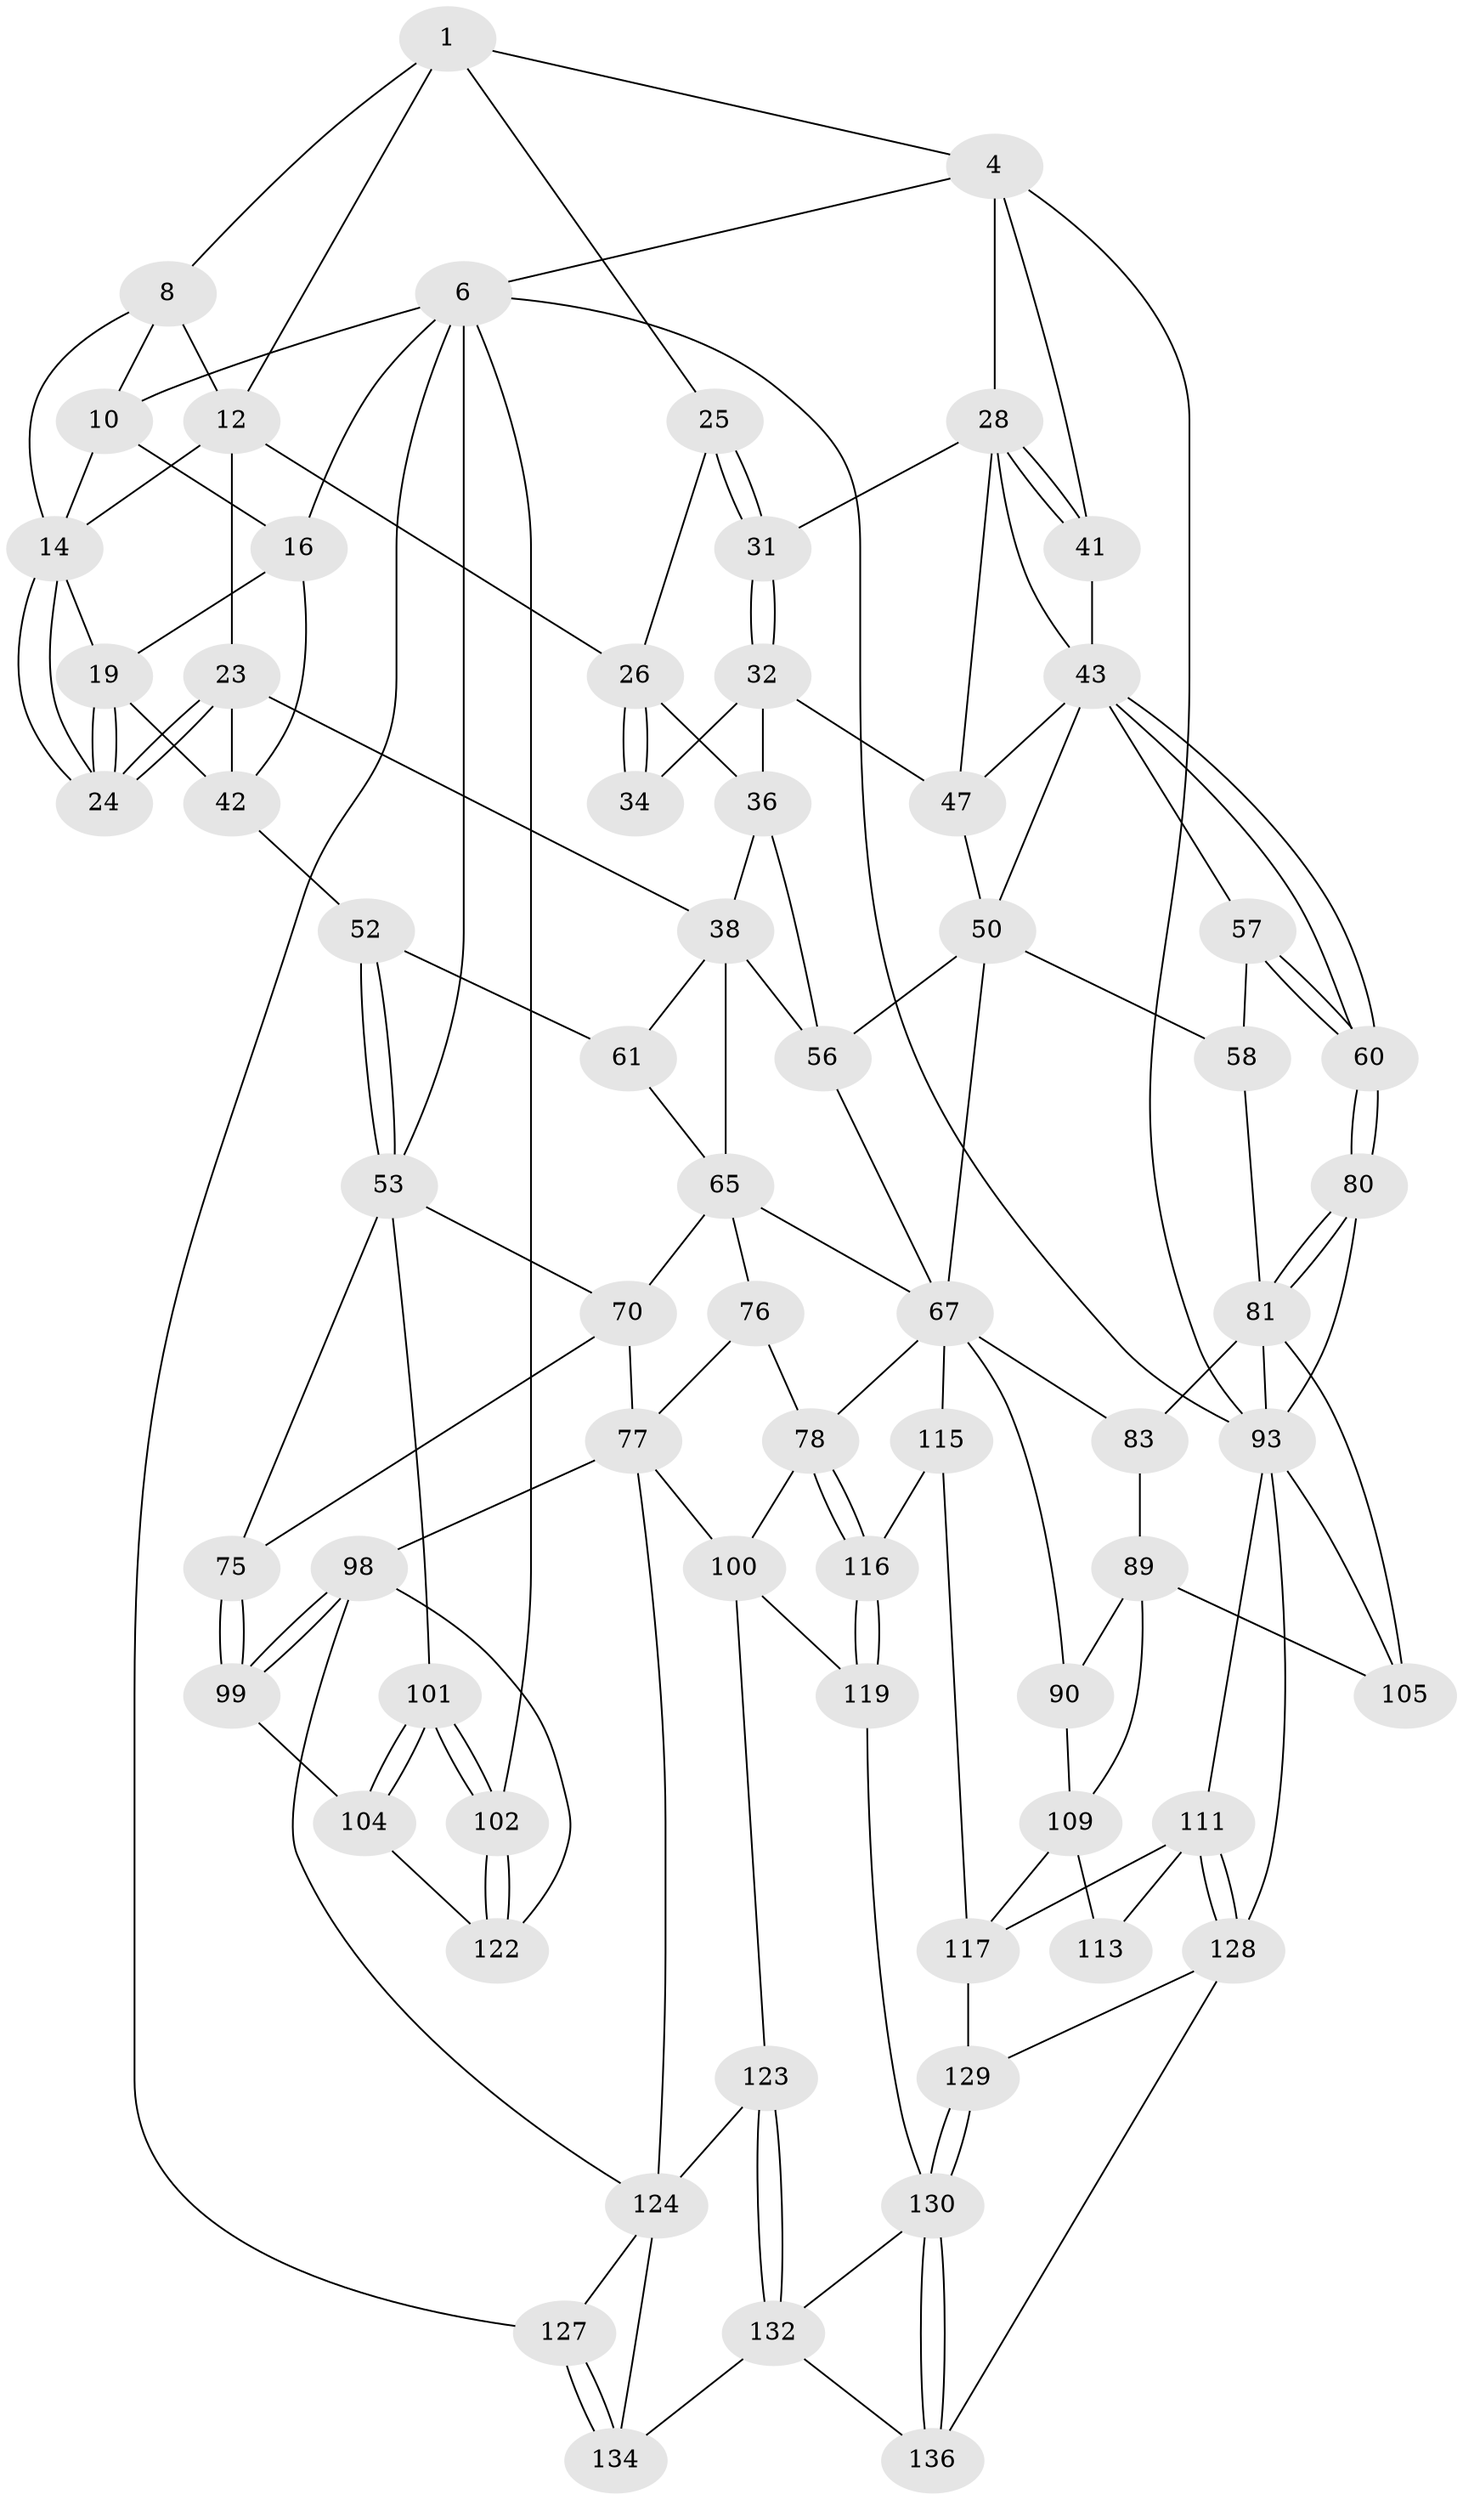 // original degree distribution, {3: 0.029411764705882353, 5: 0.5, 4: 0.22794117647058823, 6: 0.2426470588235294}
// Generated by graph-tools (version 1.1) at 2025/17/03/09/25 04:17:12]
// undirected, 68 vertices, 155 edges
graph export_dot {
graph [start="1"]
  node [color=gray90,style=filled];
  1 [pos="+0.3151796646476452+0",super="+2"];
  4 [pos="+0.876400872172647+0",super="+5"];
  6 [pos="+0+0",super="+103+17+7"];
  8 [pos="+0.3024807828864424+0",super="+9"];
  10 [pos="+0.18543839720604435+0.0660434262978399",super="+11"];
  12 [pos="+0.4671500947668563+0.07328662009976464",super="+13+22"];
  14 [pos="+0.32326989191415406+0.15885680604965086",super="+15"];
  16 [pos="+0.005815584721002352+0.14622137034882088",super="+21"];
  19 [pos="+0.17851155863909973+0.13811430994868254",super="+20"];
  23 [pos="+0.33865298677460914+0.25664780128673487",super="+40"];
  24 [pos="+0.3224254346855637+0.1881408898571236"];
  25 [pos="+0.7344326817188122+0"];
  26 [pos="+0.5595868469896408+0.13407661222130765",super="+27"];
  28 [pos="+0.9138020943772153+0.128990568640957",super="+29"];
  31 [pos="+0.7303490550080296+0.02454783691412399"];
  32 [pos="+0.633490669466439+0.21914026912475754",super="+33"];
  34 [pos="+0.5775834796928033+0.17505777810479353"];
  36 [pos="+0.47730104985230837+0.2701630470624343",super="+37"];
  38 [pos="+0.41560452590199226+0.3114806714516936",super="+39+64"];
  41 [pos="+1+0.2906935325548411"];
  42 [pos="+0.2372944073056853+0.2864720410614673",super="+49"];
  43 [pos="+1+0.33167409438906126",super="+44"];
  47 [pos="+0.7910271758492772+0.2055017462030251",super="+48"];
  50 [pos="+0.7605606903375728+0.4005393911104774",super="+59+51"];
  52 [pos="+0.09067459981222069+0.3962840522724741",super="+62"];
  53 [pos="+0.05815330243575582+0.4134287758888253",super="+54"];
  56 [pos="+0.6150234441094325+0.3748120634156388",super="+63"];
  57 [pos="+0.8915188656522901+0.41347094261205536"];
  58 [pos="+0.864309934993512+0.4307669511638427"];
  60 [pos="+1+0.34946380534574417"];
  61 [pos="+0.321435742759556+0.4311916943558191"];
  65 [pos="+0.48922420424241947+0.5262973996333944",super="+66"];
  67 [pos="+0.8108019813171349+0.4500565176775621",super="+68+85"];
  70 [pos="+0.21220846464936663+0.4731869859561705",super="+72"];
  75 [pos="+0.1089798841597374+0.6437551935612634"];
  76 [pos="+0.29419604695208623+0.5434003902348811"];
  77 [pos="+0.236731785294695+0.5825508809647054",super="+96"];
  78 [pos="+0.4956312838747364+0.6551988890947086",super="+79"];
  80 [pos="+1+0.5605914962793023"];
  81 [pos="+0.980032686595187+0.5975635788123397",super="+91+82"];
  83 [pos="+0.9020006402173196+0.6547716467721568",super="+84"];
  89 [pos="+0.7791874279085604+0.676877301503392",super="+106"];
  90 [pos="+0.7334422593437981+0.6713702728247507",super="+107"];
  93 [pos="+1+1",super="+94"];
  98 [pos="+0.14477584876526195+0.7701428476435083",super="+121"];
  99 [pos="+0.10001769952155744+0.7124061442917929"];
  100 [pos="+0.3955509107000539+0.7344531372306614",super="+120"];
  101 [pos="+0+0.7089585863258291"];
  102 [pos="+0+1"];
  104 [pos="+0.08240933528745396+0.7151270618431905"];
  105 [pos="+0.8584768615757923+0.7411609208210572"];
  109 [pos="+0.7711571385423093+0.7479563213249129",super="+110"];
  111 [pos="+0.7950759949388146+0.8927166704808774",super="+112"];
  113 [pos="+0.769220031136347+0.757137487006398"];
  115 [pos="+0.5670272658927213+0.8782587850240654"];
  116 [pos="+0.5432954588729734+0.878440767164114"];
  117 [pos="+0.6790213080699286+0.8164977997297534",super="+118"];
  119 [pos="+0.5206487856508308+0.8874100836313203"];
  122 [pos="+0+0.8598452160902926"];
  123 [pos="+0.38715993708592816+0.9321908796415257"];
  124 [pos="+0.26288030103294835+0.8703608525399676",super="+125"];
  127 [pos="+0+1"];
  128 [pos="+0.7694436894874284+0.9563693181565731",super="+135"];
  129 [pos="+0.6196328993193466+0.9292303037601255"];
  130 [pos="+0.5736891247829491+1",super="+131"];
  132 [pos="+0.4219563435495495+0.9691933166870745",super="+133"];
  134 [pos="+0.1271539961530263+1"];
  136 [pos="+0.5687814062191624+1"];
  1 -- 8;
  1 -- 12;
  1 -- 4;
  1 -- 25;
  4 -- 28;
  4 -- 41;
  4 -- 93;
  4 -- 6;
  6 -- 102;
  6 -- 93;
  6 -- 127;
  6 -- 16;
  6 -- 10;
  6 -- 53;
  8 -- 10;
  8 -- 12;
  8 -- 14;
  10 -- 16;
  10 -- 14;
  12 -- 14;
  12 -- 23;
  12 -- 26;
  14 -- 24;
  14 -- 24;
  14 -- 19;
  16 -- 42;
  16 -- 19;
  19 -- 24;
  19 -- 24;
  19 -- 42;
  23 -- 24;
  23 -- 24;
  23 -- 42;
  23 -- 38;
  25 -- 26;
  25 -- 31;
  25 -- 31;
  26 -- 34 [weight=2];
  26 -- 34;
  26 -- 36;
  28 -- 41;
  28 -- 41;
  28 -- 43;
  28 -- 31;
  28 -- 47;
  31 -- 32;
  31 -- 32;
  32 -- 34;
  32 -- 36;
  32 -- 47;
  36 -- 56;
  36 -- 38;
  38 -- 61;
  38 -- 56;
  38 -- 65;
  41 -- 43;
  42 -- 52;
  43 -- 60;
  43 -- 60;
  43 -- 50;
  43 -- 57;
  43 -- 47;
  47 -- 50;
  50 -- 67;
  50 -- 58;
  50 -- 56;
  52 -- 53;
  52 -- 53;
  52 -- 61;
  53 -- 70;
  53 -- 101;
  53 -- 75;
  56 -- 67;
  57 -- 58;
  57 -- 60;
  57 -- 60;
  58 -- 81;
  60 -- 80;
  60 -- 80;
  61 -- 65;
  65 -- 76;
  65 -- 70;
  65 -- 67;
  67 -- 115;
  67 -- 90 [weight=2];
  67 -- 78;
  67 -- 83;
  70 -- 75;
  70 -- 77;
  75 -- 99;
  75 -- 99;
  76 -- 77;
  76 -- 78;
  77 -- 100;
  77 -- 98;
  77 -- 124;
  78 -- 116;
  78 -- 116;
  78 -- 100;
  80 -- 81;
  80 -- 81;
  80 -- 93;
  81 -- 83 [weight=2];
  81 -- 105;
  81 -- 93;
  83 -- 89;
  89 -- 90;
  89 -- 109;
  89 -- 105;
  90 -- 109;
  93 -- 105;
  93 -- 111;
  93 -- 128;
  98 -- 99;
  98 -- 99;
  98 -- 124;
  98 -- 122;
  99 -- 104;
  100 -- 123;
  100 -- 119;
  101 -- 102;
  101 -- 102;
  101 -- 104;
  101 -- 104;
  102 -- 122;
  102 -- 122;
  104 -- 122;
  109 -- 113 [weight=2];
  109 -- 117;
  111 -- 128;
  111 -- 128;
  111 -- 113;
  111 -- 117;
  115 -- 116;
  115 -- 117;
  116 -- 119;
  116 -- 119;
  117 -- 129;
  119 -- 130;
  123 -- 124;
  123 -- 132;
  123 -- 132;
  124 -- 134;
  124 -- 127;
  127 -- 134;
  127 -- 134;
  128 -- 129;
  128 -- 136;
  129 -- 130;
  129 -- 130;
  130 -- 136;
  130 -- 136;
  130 -- 132;
  132 -- 136;
  132 -- 134;
}
